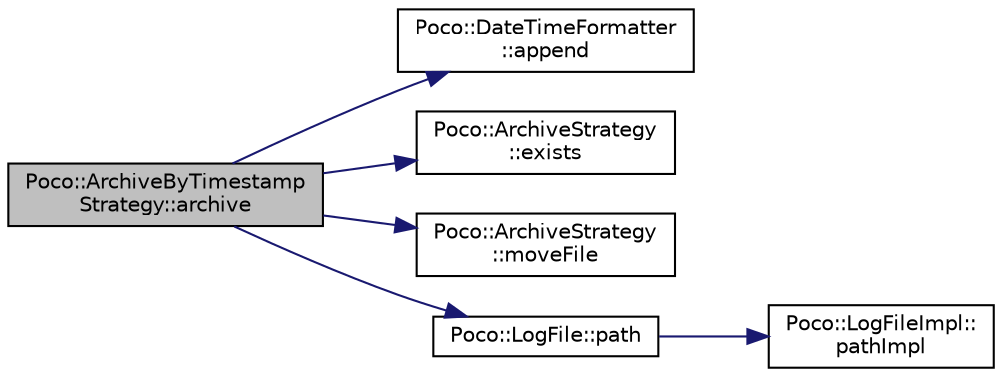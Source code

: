digraph "Poco::ArchiveByTimestampStrategy::archive"
{
 // LATEX_PDF_SIZE
  edge [fontname="Helvetica",fontsize="10",labelfontname="Helvetica",labelfontsize="10"];
  node [fontname="Helvetica",fontsize="10",shape=record];
  rankdir="LR";
  Node1 [label="Poco::ArchiveByTimestamp\lStrategy::archive",height=0.2,width=0.4,color="black", fillcolor="grey75", style="filled", fontcolor="black",tooltip=" "];
  Node1 -> Node2 [color="midnightblue",fontsize="10",style="solid",fontname="Helvetica"];
  Node2 [label="Poco::DateTimeFormatter\l::append",height=0.2,width=0.4,color="black", fillcolor="white", style="filled",URL="$classPoco_1_1DateTimeFormatter.html#a5f14dc386ae36136976c85b245b66547",tooltip=" "];
  Node1 -> Node3 [color="midnightblue",fontsize="10",style="solid",fontname="Helvetica"];
  Node3 [label="Poco::ArchiveStrategy\l::exists",height=0.2,width=0.4,color="black", fillcolor="white", style="filled",URL="$classPoco_1_1ArchiveStrategy.html#a116baa9d71fdb82cd3d35c0220700355",tooltip=" "];
  Node1 -> Node4 [color="midnightblue",fontsize="10",style="solid",fontname="Helvetica"];
  Node4 [label="Poco::ArchiveStrategy\l::moveFile",height=0.2,width=0.4,color="black", fillcolor="white", style="filled",URL="$classPoco_1_1ArchiveStrategy.html#a0d259e6cb59bc8ddd749dd8414f382d0",tooltip="Enables or disables compression of archived files."];
  Node1 -> Node5 [color="midnightblue",fontsize="10",style="solid",fontname="Helvetica"];
  Node5 [label="Poco::LogFile::path",height=0.2,width=0.4,color="black", fillcolor="white", style="filled",URL="$classPoco_1_1LogFile.html#af1ce469c70625ea798d6c4cb27ff5207",tooltip="Returns the date and time the log file was created."];
  Node5 -> Node6 [color="midnightblue",fontsize="10",style="solid",fontname="Helvetica"];
  Node6 [label="Poco::LogFileImpl::\lpathImpl",height=0.2,width=0.4,color="black", fillcolor="white", style="filled",URL="$classPoco_1_1LogFileImpl.html#aca8db7aae423d9b3b8b33eb04d05b962",tooltip=" "];
}
